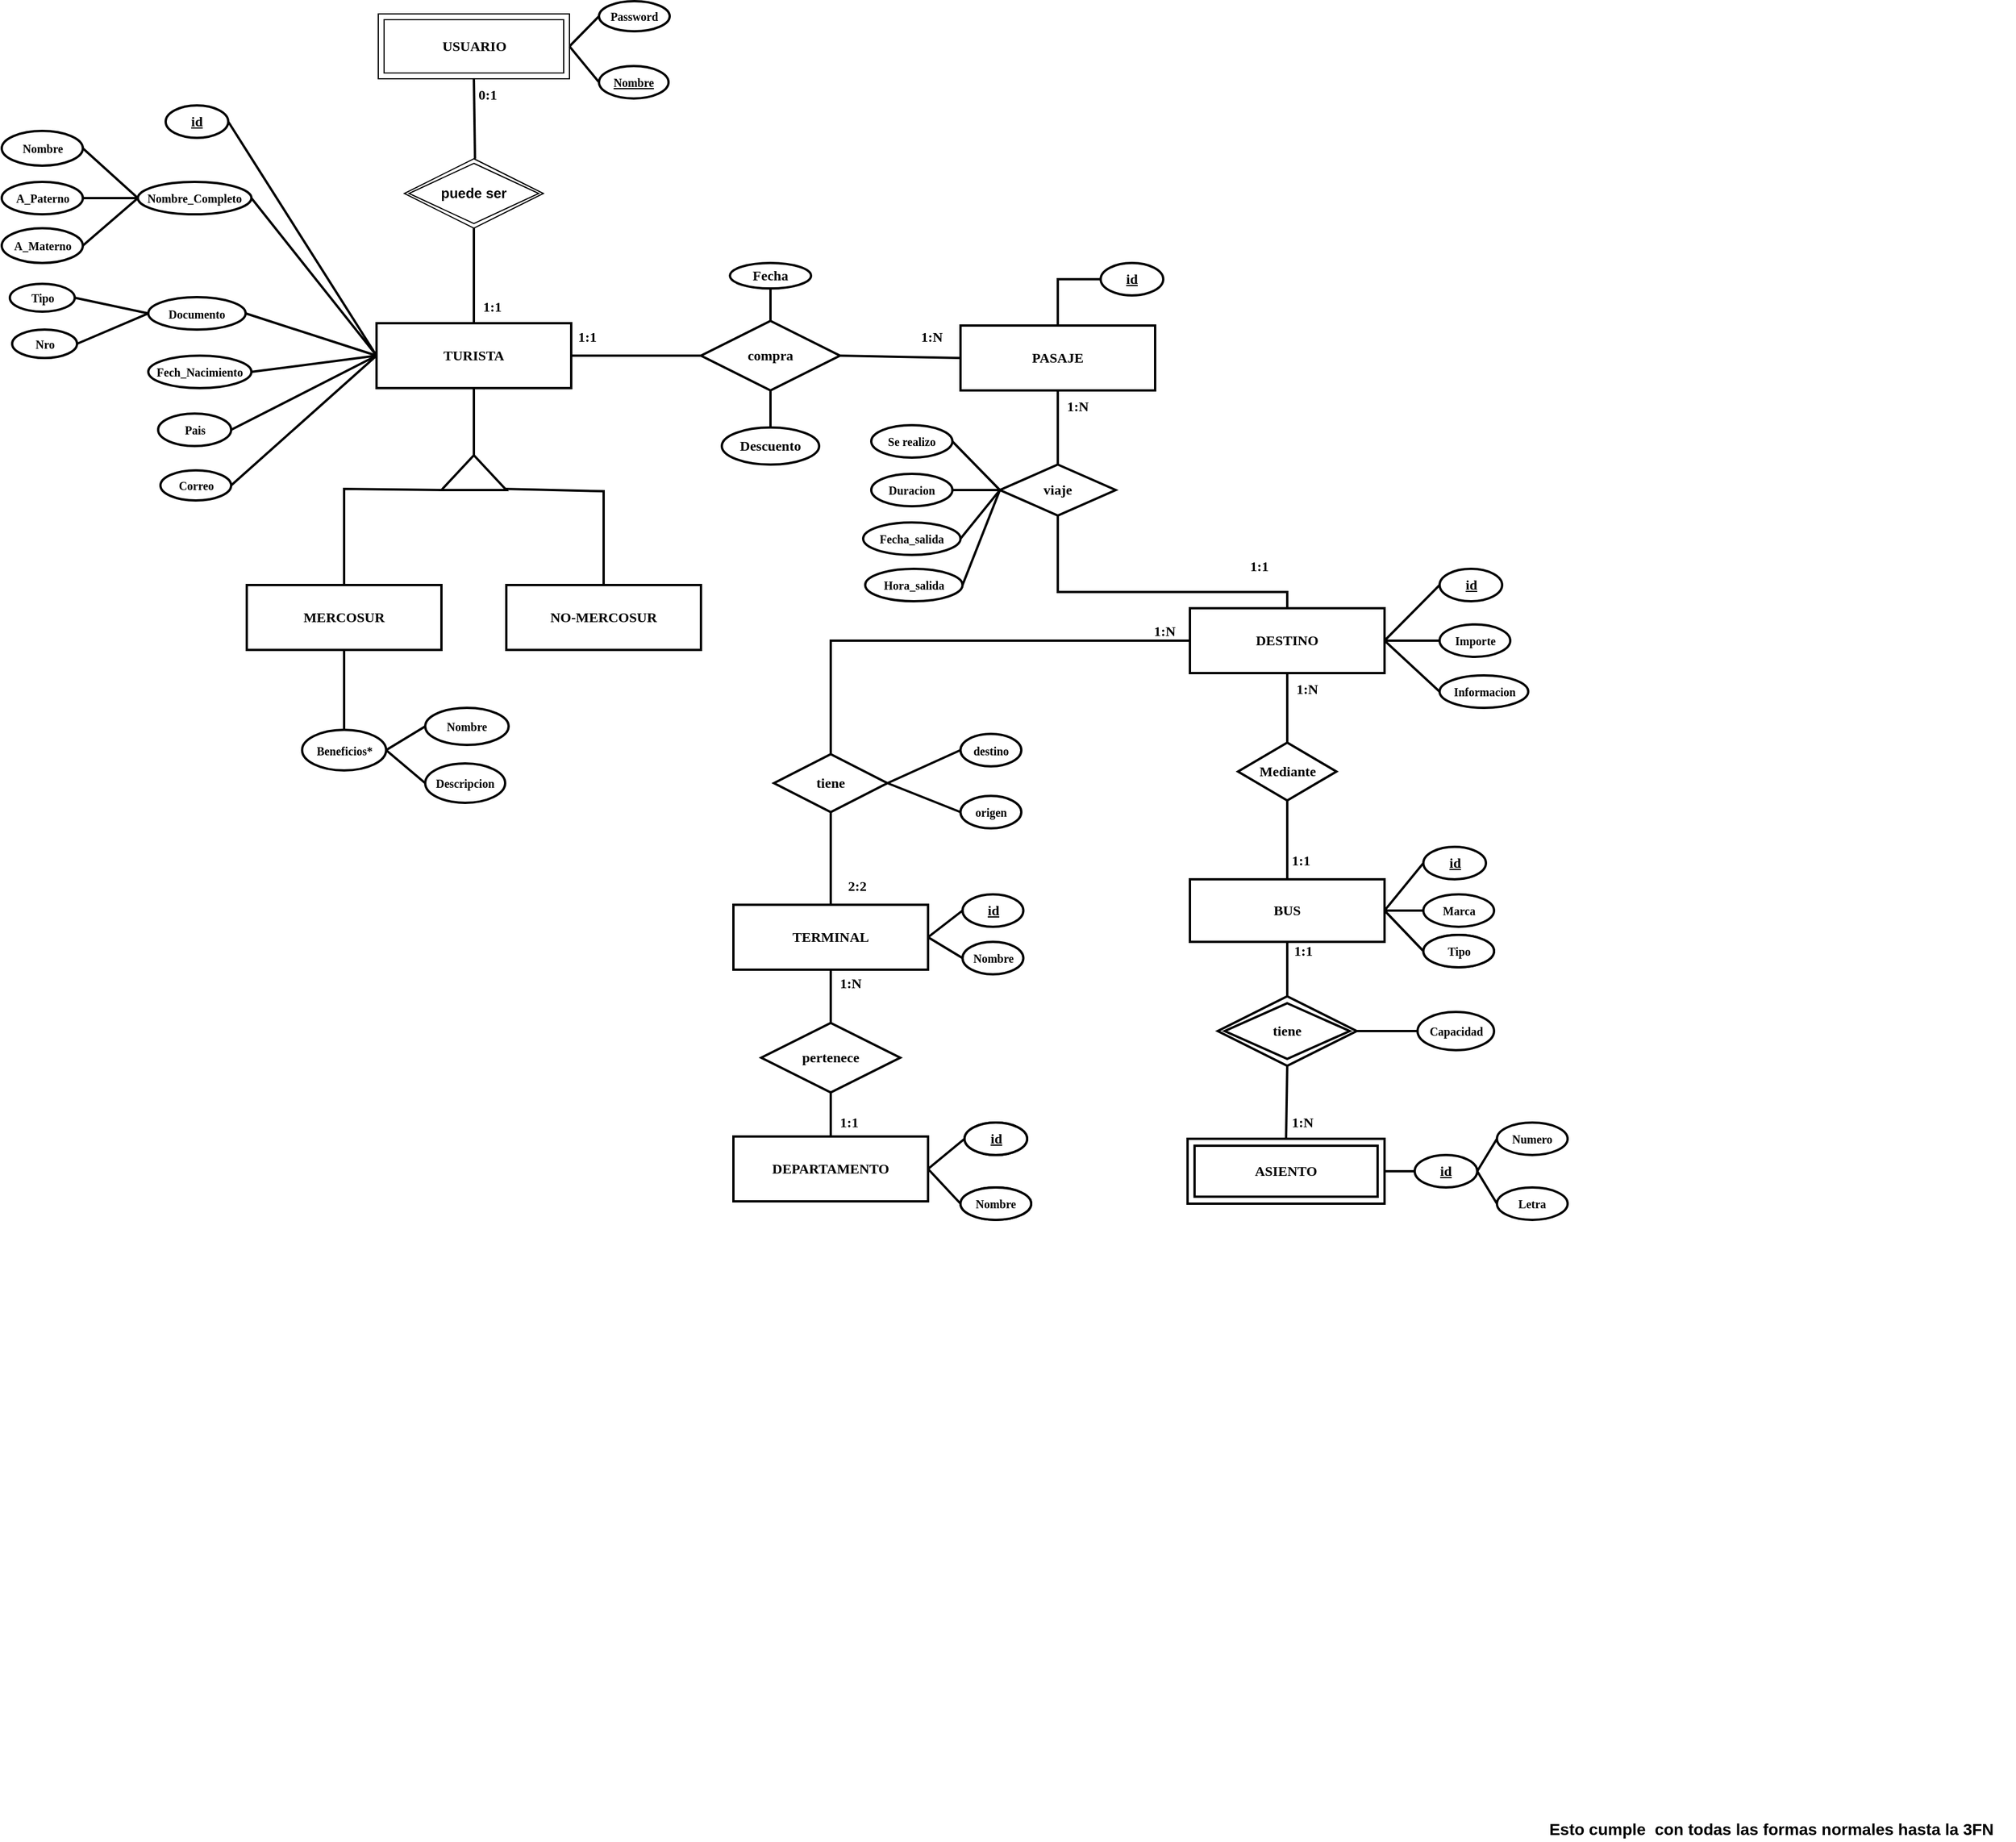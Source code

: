 <mxfile version="13.9.9" type="device" pages="2"><diagram id="Je9ksKm-a1mDRkfpXdRT" name="Página-1"><mxGraphModel dx="2078" dy="4328" grid="1" gridSize="14" guides="1" tooltips="1" connect="1" arrows="1" fold="1" page="1" pageScale="1" pageWidth="2339" pageHeight="3300" background="#FFFFFF" math="0" shadow="0"><root><mxCell id="0"/><mxCell id="1" parent="0"/><mxCell id="MPqXHEeXOvKspQ3Iy8d5-35" style="edgeStyle=orthogonalEdgeStyle;rounded=0;orthogonalLoop=1;jettySize=auto;html=1;exitX=0;exitY=0.5;exitDx=0;exitDy=0;fontFamily=Comic Sans MS;fontSize=12;labelBackgroundColor=#F1FAEE;fontStyle=1;fontColor=#FFFFFF;fillColor=#dae8fc;strokeWidth=2;" parent="1" edge="1"><mxGeometry relative="1" as="geometry"><mxPoint x="420" y="422" as="sourcePoint"/><mxPoint x="420" y="422" as="targetPoint"/></mxGeometry></mxCell><mxCell id="MPqXHEeXOvKspQ3Iy8d5-57" value="Tipo" style="ellipse;whiteSpace=wrap;html=1;align=center;fontSize=10;fontFamily=Comic Sans MS;fillColor=#dae8fc;fontStyle=1;strokeWidth=2;" parent="1" vertex="1"><mxGeometry x="1239.5" y="806" width="61" height="28" as="geometry"/></mxCell><mxCell id="MPqXHEeXOvKspQ3Iy8d5-107" value="" style="endArrow=none;html=1;rounded=0;fontFamily=Comic Sans MS;fontSize=12;exitX=0.5;exitY=1;exitDx=0;exitDy=0;entryX=0.5;entryY=0;entryDx=0;entryDy=0;labelBackgroundColor=#F1FAEE;fontStyle=1;fontColor=#FFFFFF;fillColor=#dae8fc;strokeWidth=2;" parent="1" source="tgCcQG787865OzX3lnNI-62" target="tgCcQG787865OzX3lnNI-34" edge="1"><mxGeometry relative="1" as="geometry"><mxPoint x="924" y="462" as="sourcePoint"/><mxPoint x="991.06" y="510.51" as="targetPoint"/><Array as="points"><mxPoint x="924" y="510"/><mxPoint x="1122" y="510"/></Array></mxGeometry></mxCell><mxCell id="MPqXHEeXOvKspQ3Iy8d5-122" value="" style="endArrow=none;html=1;rounded=0;fontFamily=Comic Sans MS;fontSize=12;exitX=0.5;exitY=0;exitDx=0;exitDy=0;entryX=0.5;entryY=1;entryDx=0;entryDy=0;labelBackgroundColor=#F1FAEE;fontStyle=1;fontColor=#FFFFFF;fillColor=#dae8fc;strokeWidth=2;" parent="1" source="tgCcQG787865OzX3lnNI-138" target="tgCcQG787865OzX3lnNI-135" edge="1"><mxGeometry relative="1" as="geometry"><mxPoint x="882" y="924" as="sourcePoint"/><mxPoint x="1042" y="924" as="targetPoint"/></mxGeometry></mxCell><mxCell id="MPqXHEeXOvKspQ3Iy8d5-128" value="id" style="ellipse;whiteSpace=wrap;html=1;align=center;fontStyle=5;fontFamily=Comic Sans MS;fillColor=#dae8fc;strokeWidth=2;" parent="1" vertex="1"><mxGeometry x="843.5" y="968" width="54" height="28" as="geometry"/></mxCell><mxCell id="MPqXHEeXOvKspQ3Iy8d5-129" value="Nombre" style="ellipse;whiteSpace=wrap;html=1;align=center;fontSize=10;fontFamily=Comic Sans MS;fillColor=#dae8fc;fontStyle=1;strokeWidth=2;" parent="1" vertex="1"><mxGeometry x="840" y="1024" width="61" height="28" as="geometry"/></mxCell><mxCell id="MPqXHEeXOvKspQ3Iy8d5-130" value="" style="endArrow=none;html=1;rounded=0;fontFamily=Comic Sans MS;fontSize=12;exitX=1;exitY=0.5;exitDx=0;exitDy=0;entryX=0;entryY=0.5;entryDx=0;entryDy=0;labelBackgroundColor=#F1FAEE;fontStyle=1;fontColor=#FFFFFF;fillColor=#dae8fc;strokeWidth=2;" parent="1" source="tgCcQG787865OzX3lnNI-138" target="MPqXHEeXOvKspQ3Iy8d5-128" edge="1"><mxGeometry relative="1" as="geometry"><mxPoint x="742" y="1066" as="sourcePoint"/><mxPoint x="902" y="1066" as="targetPoint"/></mxGeometry></mxCell><mxCell id="MPqXHEeXOvKspQ3Iy8d5-131" value="" style="endArrow=none;html=1;rounded=0;fontFamily=Comic Sans MS;fontSize=12;exitX=1;exitY=0.5;exitDx=0;exitDy=0;entryX=0;entryY=0.5;entryDx=0;entryDy=0;labelBackgroundColor=#F1FAEE;fontStyle=1;fontColor=#FFFFFF;fillColor=#dae8fc;strokeWidth=2;" parent="1" source="tgCcQG787865OzX3lnNI-138" target="MPqXHEeXOvKspQ3Iy8d5-129" edge="1"><mxGeometry relative="1" as="geometry"><mxPoint x="840" y="1066" as="sourcePoint"/><mxPoint x="1000" y="1066" as="targetPoint"/></mxGeometry></mxCell><mxCell id="MPqXHEeXOvKspQ3Iy8d5-149" value="1:1" style="text;spacingLeft=4;spacingRight=4;overflow=hidden;rotatable=0;points=[[0,0.5],[1,0.5]];portConstraint=eastwest;fontSize=12;fontFamily=Comic Sans MS;fontStyle=1;strokeWidth=1;" parent="1" vertex="1"><mxGeometry x="1120" y="728" width="40" height="30" as="geometry"/></mxCell><mxCell id="MPqXHEeXOvKspQ3Iy8d5-150" value="1:N" style="text;spacingLeft=4;spacingRight=4;overflow=hidden;rotatable=0;points=[[0,0.5],[1,0.5]];portConstraint=eastwest;fontSize=12;fontFamily=Comic Sans MS;fontStyle=1;strokeWidth=1;" parent="1" vertex="1"><mxGeometry x="1124" y="580" width="40" height="30" as="geometry"/></mxCell><mxCell id="MPqXHEeXOvKspQ3Iy8d5-155" value="1:N" style="text;spacingLeft=4;spacingRight=4;overflow=hidden;rotatable=0;points=[[0,0.5],[1,0.5]];portConstraint=eastwest;fontSize=12;fontFamily=Comic Sans MS;fontStyle=1;strokeWidth=1;" parent="1" vertex="1"><mxGeometry x="1120" y="954" width="40" height="30" as="geometry"/></mxCell><mxCell id="MPqXHEeXOvKspQ3Iy8d5-156" value="1:1" style="text;spacingLeft=4;spacingRight=4;overflow=hidden;rotatable=0;points=[[0,0.5],[1,0.5]];portConstraint=eastwest;fontSize=12;fontFamily=Comic Sans MS;fontStyle=1;strokeWidth=1;" parent="1" vertex="1"><mxGeometry x="1122" y="806" width="40" height="30" as="geometry"/></mxCell><mxCell id="MPqXHEeXOvKspQ3Iy8d5-159" value="1:N" style="text;spacingLeft=4;spacingRight=4;overflow=hidden;rotatable=0;points=[[0,0.5],[1,0.5]];portConstraint=eastwest;fontSize=12;fontFamily=Comic Sans MS;fontStyle=1;strokeWidth=1;" parent="1" vertex="1"><mxGeometry x="730" y="834" width="40" height="24" as="geometry"/></mxCell><mxCell id="MPqXHEeXOvKspQ3Iy8d5-160" value="1:1" style="text;spacingLeft=4;spacingRight=4;overflow=hidden;rotatable=0;points=[[0,0.5],[1,0.5]];portConstraint=eastwest;fontSize=12;fontFamily=Comic Sans MS;fontStyle=1;strokeWidth=1;" parent="1" vertex="1"><mxGeometry x="730" y="954" width="40" height="28" as="geometry"/></mxCell><mxCell id="tgCcQG787865OzX3lnNI-4" style="edgeStyle=orthogonalEdgeStyle;rounded=0;orthogonalLoop=1;jettySize=auto;html=1;exitX=0.5;exitY=1;exitDx=0;exitDy=0;" parent="1" edge="1"><mxGeometry relative="1" as="geometry"><mxPoint x="1352.75" y="996" as="sourcePoint"/><mxPoint x="1352.75" y="996" as="targetPoint"/></mxGeometry></mxCell><mxCell id="tgCcQG787865OzX3lnNI-9" value="TURISTA" style="whiteSpace=wrap;html=1;align=center;fontFamily=Comic Sans MS;fontStyle=1;strokeWidth=2;gradientDirection=radial;fillColor=#FFFFFF;gradientColor=#FFFFFF;" parent="1" vertex="1"><mxGeometry x="336" y="278" width="168" height="56" as="geometry"/></mxCell><mxCell id="tgCcQG787865OzX3lnNI-10" value="id" style="ellipse;whiteSpace=wrap;html=1;align=center;fontStyle=5;fontFamily=Comic Sans MS;strokeWidth=2;gradientDirection=radial;fillColor=#FFFFFF;gradientColor=#FFFFFF;" parent="1" vertex="1"><mxGeometry x="154" y="90" width="54" height="28" as="geometry"/></mxCell><mxCell id="tgCcQG787865OzX3lnNI-11" value="Nombre_Completo" style="ellipse;whiteSpace=wrap;html=1;align=center;fontSize=10;fontFamily=Comic Sans MS;fontStyle=1;strokeWidth=2;gradientDirection=radial;fillColor=#FFFFFF;gradientColor=#FFFFFF;" parent="1" vertex="1"><mxGeometry x="130" y="156" width="98" height="28" as="geometry"/></mxCell><mxCell id="tgCcQG787865OzX3lnNI-12" value="A_Materno" style="ellipse;whiteSpace=wrap;html=1;align=center;fontSize=10;fontFamily=Comic Sans MS;fontStyle=1;strokeWidth=2;gradientDirection=radial;fillColor=#FFFFFF;gradientColor=#FFFFFF;" parent="1" vertex="1"><mxGeometry x="12.5" y="196" width="70" height="30" as="geometry"/></mxCell><mxCell id="tgCcQG787865OzX3lnNI-13" value="A_Paterno" style="ellipse;whiteSpace=wrap;html=1;align=center;fontSize=10;fontFamily=Comic Sans MS;fontStyle=1;strokeWidth=2;gradientDirection=radial;fillColor=#FFFFFF;gradientColor=#FFFFFF;" parent="1" vertex="1"><mxGeometry x="12.5" y="156" width="70" height="28" as="geometry"/></mxCell><mxCell id="tgCcQG787865OzX3lnNI-14" value="Documento" style="ellipse;whiteSpace=wrap;html=1;align=center;fontSize=10;fontFamily=Comic Sans MS;fontStyle=1;strokeWidth=2;gradientDirection=radial;fillColor=#FFFFFF;gradientColor=#FFFFFF;" parent="1" vertex="1"><mxGeometry x="139" y="255.5" width="84" height="28" as="geometry"/></mxCell><mxCell id="tgCcQG787865OzX3lnNI-15" value="Nro" style="ellipse;whiteSpace=wrap;html=1;align=center;fontFamily=Comic Sans MS;fontSize=10;fontStyle=1;strokeWidth=2;gradientDirection=radial;fillColor=#FFFFFF;gradientColor=#FFFFFF;" parent="1" vertex="1"><mxGeometry x="21.5" y="283.5" width="56" height="24.5" as="geometry"/></mxCell><mxCell id="tgCcQG787865OzX3lnNI-16" value="Pais" style="ellipse;whiteSpace=wrap;html=1;align=center;fontSize=10;fontFamily=Comic Sans MS;fontStyle=1;strokeWidth=2;gradientDirection=radial;fillColor=#FFFFFF;gradientColor=#FFFFFF;" parent="1" vertex="1"><mxGeometry x="147.5" y="356" width="63" height="28" as="geometry"/></mxCell><mxCell id="tgCcQG787865OzX3lnNI-17" value="Correo" style="ellipse;whiteSpace=wrap;html=1;align=center;fontFamily=Comic Sans MS;fontSize=10;fontStyle=1;strokeWidth=2;gradientDirection=radial;fillColor=#FFFFFF;gradientColor=#FFFFFF;" parent="1" vertex="1"><mxGeometry x="149.5" y="405" width="61" height="26" as="geometry"/></mxCell><mxCell id="tgCcQG787865OzX3lnNI-19" value="" style="endArrow=none;html=1;rounded=0;fontFamily=Comic Sans MS;fontSize=10;exitX=1;exitY=0.5;exitDx=0;exitDy=0;entryX=0;entryY=0.5;entryDx=0;entryDy=0;labelBackgroundColor=#F1FAEE;fontStyle=1;fontColor=#FFFFFF;fillColor=#dae8fc;strokeWidth=2;" parent="1" source="tgCcQG787865OzX3lnNI-10" target="tgCcQG787865OzX3lnNI-9" edge="1"><mxGeometry relative="1" as="geometry"><mxPoint x="224" y="182" as="sourcePoint"/><mxPoint x="356" y="154" as="targetPoint"/></mxGeometry></mxCell><mxCell id="tgCcQG787865OzX3lnNI-20" value="" style="endArrow=none;html=1;rounded=0;fontFamily=Comic Sans MS;fontSize=10;exitX=1;exitY=0.5;exitDx=0;exitDy=0;entryX=0;entryY=0.5;entryDx=0;entryDy=0;labelBackgroundColor=#F1FAEE;fontStyle=1;fontColor=#FFFFFF;fillColor=#dae8fc;strokeWidth=2;" parent="1" source="tgCcQG787865OzX3lnNI-11" target="tgCcQG787865OzX3lnNI-9" edge="1"><mxGeometry relative="1" as="geometry"><mxPoint x="238" y="252" as="sourcePoint"/><mxPoint x="398" y="252" as="targetPoint"/></mxGeometry></mxCell><mxCell id="tgCcQG787865OzX3lnNI-21" value="" style="endArrow=none;html=1;rounded=0;fontFamily=Comic Sans MS;fontSize=10;exitX=1;exitY=0.5;exitDx=0;exitDy=0;entryX=0;entryY=0.5;entryDx=0;entryDy=0;labelBackgroundColor=#F1FAEE;fontStyle=1;fontColor=#FFFFFF;fillColor=#dae8fc;strokeWidth=2;" parent="1" source="tgCcQG787865OzX3lnNI-14" target="tgCcQG787865OzX3lnNI-9" edge="1"><mxGeometry relative="1" as="geometry"><mxPoint x="266" y="322" as="sourcePoint"/><mxPoint x="426" y="322" as="targetPoint"/></mxGeometry></mxCell><mxCell id="tgCcQG787865OzX3lnNI-22" value="" style="endArrow=none;html=1;rounded=0;fontFamily=Comic Sans MS;fontSize=10;entryX=0;entryY=0.5;entryDx=0;entryDy=0;labelBackgroundColor=#F1FAEE;fontStyle=1;fontColor=#FFFFFF;fillColor=#dae8fc;strokeWidth=2;exitX=1;exitY=0.5;exitDx=0;exitDy=0;" parent="1" source="tgCcQG787865OzX3lnNI-16" target="tgCcQG787865OzX3lnNI-9" edge="1"><mxGeometry relative="1" as="geometry"><mxPoint x="84" y="378" as="sourcePoint"/><mxPoint x="440" y="364" as="targetPoint"/></mxGeometry></mxCell><mxCell id="tgCcQG787865OzX3lnNI-23" value="" style="endArrow=none;html=1;rounded=0;fontFamily=Comic Sans MS;fontSize=10;exitX=1;exitY=0.5;exitDx=0;exitDy=0;entryX=0;entryY=0.5;entryDx=0;entryDy=0;labelBackgroundColor=#F1FAEE;fontStyle=1;fontColor=#FFFFFF;fillColor=#dae8fc;strokeWidth=2;" parent="1" source="tgCcQG787865OzX3lnNI-17" target="tgCcQG787865OzX3lnNI-9" edge="1"><mxGeometry relative="1" as="geometry"><mxPoint x="224" y="322" as="sourcePoint"/><mxPoint x="384" y="322" as="targetPoint"/></mxGeometry></mxCell><mxCell id="tgCcQG787865OzX3lnNI-25" value="Fech_Nacimiento" style="ellipse;whiteSpace=wrap;html=1;align=center;fontFamily=Comic Sans MS;fontSize=10;fontStyle=1;strokeWidth=2;gradientDirection=radial;fillColor=#FFFFFF;gradientColor=#FFFFFF;" parent="1" vertex="1"><mxGeometry x="139" y="306" width="89" height="28" as="geometry"/></mxCell><mxCell id="tgCcQG787865OzX3lnNI-26" value="" style="endArrow=none;html=1;rounded=0;fontFamily=Comic Sans MS;fontSize=10;exitX=1;exitY=0.5;exitDx=0;exitDy=0;entryX=0;entryY=0.5;entryDx=0;entryDy=0;labelBackgroundColor=#F1FAEE;fontStyle=1;fontColor=#FFFFFF;fillColor=#dae8fc;strokeWidth=2;" parent="1" source="tgCcQG787865OzX3lnNI-25" target="tgCcQG787865OzX3lnNI-9" edge="1"><mxGeometry relative="1" as="geometry"><mxPoint x="70" y="322" as="sourcePoint"/><mxPoint x="230" y="322" as="targetPoint"/></mxGeometry></mxCell><mxCell id="tgCcQG787865OzX3lnNI-29" value="" style="endArrow=none;html=1;rounded=0;fontFamily=Comic Sans MS;fontSize=12;exitX=0.5;exitY=1;exitDx=0;exitDy=0;entryX=1;entryY=0.5;entryDx=0;entryDy=0;labelBackgroundColor=#F1FAEE;fontStyle=1;fontColor=#FFFFFF;fillColor=#dae8fc;strokeWidth=2;" parent="1" source="tgCcQG787865OzX3lnNI-9" target="tgCcQG787865OzX3lnNI-127" edge="1"><mxGeometry relative="1" as="geometry"><mxPoint x="420" y="350" as="sourcePoint"/><mxPoint x="420" y="392" as="targetPoint"/></mxGeometry></mxCell><mxCell id="tgCcQG787865OzX3lnNI-31" style="edgeStyle=orthogonalEdgeStyle;rounded=0;orthogonalLoop=1;jettySize=auto;html=1;exitX=0;exitY=0.5;exitDx=0;exitDy=0;fontFamily=Comic Sans MS;fontSize=12;labelBackgroundColor=#F1FAEE;fontStyle=1;fontColor=#FFFFFF;fillColor=#dae8fc;strokeWidth=2;" parent="1" edge="1"><mxGeometry relative="1" as="geometry"><mxPoint x="420" y="422" as="sourcePoint"/><mxPoint x="420" y="422" as="targetPoint"/></mxGeometry></mxCell><mxCell id="tgCcQG787865OzX3lnNI-32" value="" style="endArrow=none;html=1;rounded=0;fontFamily=Comic Sans MS;fontSize=12;labelBackgroundColor=#F1FAEE;fontStyle=1;fontColor=#FFFFFF;fillColor=#dae8fc;strokeWidth=2;entryX=0.5;entryY=0;entryDx=0;entryDy=0;exitX=0.033;exitY=0.964;exitDx=0;exitDy=0;exitPerimeter=0;" parent="1" source="tgCcQG787865OzX3lnNI-127" target="tgCcQG787865OzX3lnNI-126" edge="1"><mxGeometry relative="1" as="geometry"><mxPoint x="574" y="392" as="sourcePoint"/><mxPoint x="574" y="476" as="targetPoint"/><Array as="points"><mxPoint x="532" y="423"/></Array></mxGeometry></mxCell><mxCell id="tgCcQG787865OzX3lnNI-33" value="" style="endArrow=none;html=1;rounded=0;fontFamily=Comic Sans MS;fontSize=12;entryX=0;entryY=0.018;entryDx=0;entryDy=0;entryPerimeter=0;exitX=0.5;exitY=0;exitDx=0;exitDy=0;labelBackgroundColor=#F1FAEE;fontStyle=1;fontColor=#FFFFFF;fillColor=#dae8fc;strokeWidth=2;" parent="1" source="tgCcQG787865OzX3lnNI-125" target="tgCcQG787865OzX3lnNI-127" edge="1"><mxGeometry relative="1" as="geometry"><mxPoint x="308" y="462" as="sourcePoint"/><mxPoint x="468" y="462" as="targetPoint"/><Array as="points"><mxPoint x="308" y="421"/></Array></mxGeometry></mxCell><mxCell id="tgCcQG787865OzX3lnNI-34" value="DESTINO" style="whiteSpace=wrap;html=1;align=center;fontFamily=Comic Sans MS;fontSize=12;fontStyle=1;strokeWidth=2;gradientDirection=radial;fillColor=#FFFFFF;gradientColor=#FFFFFF;" parent="1" vertex="1"><mxGeometry x="1038" y="524" width="168" height="56" as="geometry"/></mxCell><mxCell id="tgCcQG787865OzX3lnNI-35" value="id" style="ellipse;whiteSpace=wrap;html=1;align=center;fontStyle=5;fontFamily=Comic Sans MS;strokeWidth=2;gradientDirection=radial;fillColor=#FFFFFF;gradientColor=#FFFFFF;" parent="1" vertex="1"><mxGeometry x="1253.5" y="490" width="54" height="28" as="geometry"/></mxCell><mxCell id="tgCcQG787865OzX3lnNI-36" value="" style="endArrow=none;html=1;rounded=0;fontFamily=Comic Sans MS;fontSize=12;entryX=1;entryY=0.5;entryDx=0;entryDy=0;exitX=0;exitY=0.5;exitDx=0;exitDy=0;labelBackgroundColor=#F1FAEE;fontStyle=1;fontColor=#FFFFFF;fillColor=#dae8fc;strokeWidth=2;" parent="1" source="tgCcQG787865OzX3lnNI-35" target="tgCcQG787865OzX3lnNI-34" edge="1"><mxGeometry relative="1" as="geometry"><mxPoint x="1233" y="462" as="sourcePoint"/><mxPoint x="1388.5" y="396" as="targetPoint"/></mxGeometry></mxCell><mxCell id="tgCcQG787865OzX3lnNI-37" value="Importe" style="ellipse;whiteSpace=wrap;html=1;align=center;fontSize=10;fontFamily=Comic Sans MS;fontStyle=1;strokeWidth=2;gradientDirection=radial;fillColor=#FFFFFF;gradientColor=#FFFFFF;" parent="1" vertex="1"><mxGeometry x="1253.5" y="538" width="61" height="28" as="geometry"/></mxCell><mxCell id="tgCcQG787865OzX3lnNI-38" value="" style="endArrow=none;html=1;rounded=0;fontFamily=Comic Sans MS;fontSize=12;exitX=1;exitY=0.5;exitDx=0;exitDy=0;entryX=0;entryY=0.5;entryDx=0;entryDy=0;labelBackgroundColor=#F1FAEE;fontStyle=1;fontColor=#FFFFFF;fillColor=#dae8fc;strokeWidth=2;" parent="1" source="tgCcQG787865OzX3lnNI-34" target="tgCcQG787865OzX3lnNI-37" edge="1"><mxGeometry relative="1" as="geometry"><mxPoint x="1214.5" y="550" as="sourcePoint"/><mxPoint x="1374.5" y="550" as="targetPoint"/></mxGeometry></mxCell><mxCell id="tgCcQG787865OzX3lnNI-39" value="Informacion" style="ellipse;whiteSpace=wrap;html=1;align=center;fontSize=10;fontFamily=Comic Sans MS;fontStyle=1;strokeWidth=2;gradientDirection=radial;fillColor=#FFFFFF;gradientColor=#FFFFFF;" parent="1" vertex="1"><mxGeometry x="1253.5" y="582" width="76.5" height="28" as="geometry"/></mxCell><mxCell id="tgCcQG787865OzX3lnNI-40" value="" style="endArrow=none;html=1;rounded=0;fontFamily=Comic Sans MS;fontSize=12;exitX=1;exitY=0.5;exitDx=0;exitDy=0;entryX=0;entryY=0.5;entryDx=0;entryDy=0;labelBackgroundColor=#F1FAEE;fontStyle=1;fontColor=#FFFFFF;fillColor=#dae8fc;strokeWidth=2;" parent="1" source="tgCcQG787865OzX3lnNI-34" target="tgCcQG787865OzX3lnNI-39" edge="1"><mxGeometry relative="1" as="geometry"><mxPoint x="1368.5" y="648" as="sourcePoint"/><mxPoint x="1528.5" y="648" as="targetPoint"/></mxGeometry></mxCell><mxCell id="tgCcQG787865OzX3lnNI-41" value="BUS" style="whiteSpace=wrap;html=1;align=center;fontFamily=Comic Sans MS;fontSize=12;fontStyle=1;strokeWidth=2;gradientDirection=radial;fillColor=#FFFFFF;gradientColor=#FFFFFF;" parent="1" vertex="1"><mxGeometry x="1038" y="758" width="168" height="54" as="geometry"/></mxCell><mxCell id="tgCcQG787865OzX3lnNI-42" value="" style="endArrow=none;html=1;rounded=0;fontFamily=Comic Sans MS;fontSize=12;exitX=1;exitY=0.5;exitDx=0;exitDy=0;entryX=0;entryY=0.5;entryDx=0;entryDy=0;labelBackgroundColor=#F1FAEE;fontStyle=1;fontColor=#FFFFFF;fillColor=#dae8fc;strokeWidth=2;" parent="1" source="tgCcQG787865OzX3lnNI-41" target="tgCcQG787865OzX3lnNI-43" edge="1"><mxGeometry relative="1" as="geometry"><mxPoint x="1306" y="894" as="sourcePoint"/><mxPoint x="1306" y="740" as="targetPoint"/></mxGeometry></mxCell><mxCell id="tgCcQG787865OzX3lnNI-43" value="id" style="ellipse;whiteSpace=wrap;html=1;align=center;fontStyle=5;fontFamily=Comic Sans MS;strokeWidth=2;gradientDirection=radial;fillColor=#FFFFFF;gradientColor=#FFFFFF;" parent="1" vertex="1"><mxGeometry x="1239.5" y="730" width="54" height="28" as="geometry"/></mxCell><mxCell id="tgCcQG787865OzX3lnNI-44" value="" style="endArrow=none;html=1;rounded=0;fontFamily=Comic Sans MS;fontSize=12;exitX=1;exitY=0.5;exitDx=0;exitDy=0;labelBackgroundColor=#F1FAEE;fontStyle=1;fontColor=#FFFFFF;fillColor=#dae8fc;strokeWidth=2;entryX=0;entryY=0.5;entryDx=0;entryDy=0;" parent="1" source="tgCcQG787865OzX3lnNI-41" target="tgCcQG787865OzX3lnNI-45" edge="1"><mxGeometry relative="1" as="geometry"><mxPoint x="1236" y="782" as="sourcePoint"/><mxPoint x="1348" y="740" as="targetPoint"/></mxGeometry></mxCell><mxCell id="tgCcQG787865OzX3lnNI-45" value="Marca" style="ellipse;whiteSpace=wrap;html=1;align=center;fontSize=10;fontFamily=Comic Sans MS;fontStyle=1;strokeWidth=2;gradientDirection=radial;fillColor=#FFFFFF;gradientColor=#FFFFFF;" parent="1" vertex="1"><mxGeometry x="1239.5" y="771" width="61" height="28" as="geometry"/></mxCell><mxCell id="tgCcQG787865OzX3lnNI-46" value="Tipo" style="ellipse;whiteSpace=wrap;html=1;align=center;fontSize=10;fontFamily=Comic Sans MS;fontStyle=1;strokeWidth=2;gradientDirection=radial;fillColor=#FFFFFF;gradientColor=#FFFFFF;" parent="1" vertex="1"><mxGeometry x="1239.5" y="806" width="61" height="28" as="geometry"/></mxCell><mxCell id="tgCcQG787865OzX3lnNI-47" value="" style="endArrow=none;html=1;rounded=0;fontFamily=Comic Sans MS;fontSize=12;entryX=0;entryY=0.5;entryDx=0;entryDy=0;exitX=1;exitY=0.5;exitDx=0;exitDy=0;labelBackgroundColor=#F1FAEE;fontStyle=1;fontColor=#FFFFFF;fillColor=#dae8fc;strokeWidth=2;" parent="1" source="tgCcQG787865OzX3lnNI-41" target="tgCcQG787865OzX3lnNI-46" edge="1"><mxGeometry relative="1" as="geometry"><mxPoint x="1250" y="880" as="sourcePoint"/><mxPoint x="1410" y="880" as="targetPoint"/></mxGeometry></mxCell><mxCell id="tgCcQG787865OzX3lnNI-48" value="" style="endArrow=none;html=1;rounded=0;fontFamily=Comic Sans MS;fontSize=12;entryX=0;entryY=0.5;entryDx=0;entryDy=0;exitX=1;exitY=0.5;exitDx=0;exitDy=0;labelBackgroundColor=#F1FAEE;fontStyle=1;fontColor=#FFFFFF;fillColor=#dae8fc;strokeWidth=2;" parent="1" source="tgCcQG787865OzX3lnNI-98" target="tgCcQG787865OzX3lnNI-49" edge="1"><mxGeometry relative="1" as="geometry"><mxPoint x="1348" y="852" as="sourcePoint"/><mxPoint x="1390" y="782" as="targetPoint"/></mxGeometry></mxCell><mxCell id="tgCcQG787865OzX3lnNI-49" value="Capacidad" style="ellipse;whiteSpace=wrap;html=1;align=center;fontSize=10;fontFamily=Comic Sans MS;fontStyle=1;strokeWidth=2;gradientDirection=radial;fillColor=#FFFFFF;gradientColor=#FFFFFF;" parent="1" vertex="1"><mxGeometry x="1234.5" y="872.5" width="66" height="33" as="geometry"/></mxCell><mxCell id="tgCcQG787865OzX3lnNI-50" value="id" style="ellipse;whiteSpace=wrap;html=1;align=center;fontStyle=5;fontFamily=Comic Sans MS;strokeWidth=2;gradientDirection=radial;fillColor=#FFFFFF;gradientColor=#FFFFFF;" parent="1" vertex="1"><mxGeometry x="1232" y="996" width="54" height="28" as="geometry"/></mxCell><mxCell id="tgCcQG787865OzX3lnNI-51" value="" style="endArrow=none;html=1;rounded=0;fontFamily=Comic Sans MS;fontSize=12;exitX=1;exitY=0.5;exitDx=0;exitDy=0;entryX=0;entryY=0.5;entryDx=0;entryDy=0;labelBackgroundColor=#F1FAEE;fontStyle=1;fontColor=#FFFFFF;fillColor=#dae8fc;strokeWidth=2;" parent="1" source="tgCcQG787865OzX3lnNI-65" target="tgCcQG787865OzX3lnNI-50" edge="1"><mxGeometry relative="1" as="geometry"><mxPoint x="1206" y="912" as="sourcePoint"/><mxPoint x="1366" y="982" as="targetPoint"/></mxGeometry></mxCell><mxCell id="tgCcQG787865OzX3lnNI-52" value="" style="endArrow=none;html=1;rounded=0;fontFamily=Comic Sans MS;fontSize=12;exitX=1;exitY=0.5;exitDx=0;exitDy=0;labelBackgroundColor=#F1FAEE;fontStyle=1;fontColor=#FFFFFF;fillColor=#dae8fc;strokeWidth=2;entryX=0;entryY=0.5;entryDx=0;entryDy=0;" parent="1" source="tgCcQG787865OzX3lnNI-50" target="tgCcQG787865OzX3lnNI-54" edge="1"><mxGeometry relative="1" as="geometry"><mxPoint x="1356.5" y="1024" as="sourcePoint"/><mxPoint x="1287.5" y="1010" as="targetPoint"/></mxGeometry></mxCell><mxCell id="tgCcQG787865OzX3lnNI-53" value="" style="endArrow=none;html=1;rounded=0;fontFamily=Comic Sans MS;fontSize=12;exitX=1;exitY=0.5;exitDx=0;exitDy=0;entryX=0;entryY=0.5;entryDx=0;entryDy=0;labelBackgroundColor=#F1FAEE;fontStyle=1;fontColor=#FFFFFF;fillColor=#dae8fc;strokeWidth=2;" parent="1" source="tgCcQG787865OzX3lnNI-50" target="tgCcQG787865OzX3lnNI-55" edge="1"><mxGeometry relative="1" as="geometry"><mxPoint x="1412.5" y="1066" as="sourcePoint"/><mxPoint x="1370.5" y="1024" as="targetPoint"/></mxGeometry></mxCell><mxCell id="tgCcQG787865OzX3lnNI-54" value="Numero" style="ellipse;whiteSpace=wrap;html=1;align=center;fontSize=10;fontFamily=Comic Sans MS;fontStyle=1;strokeWidth=2;gradientDirection=radial;fillColor=#FFFFFF;gradientColor=#FFFFFF;" parent="1" vertex="1"><mxGeometry x="1303" y="968" width="61" height="28" as="geometry"/></mxCell><mxCell id="tgCcQG787865OzX3lnNI-55" value="Letra" style="ellipse;whiteSpace=wrap;html=1;align=center;fontSize=10;fontFamily=Comic Sans MS;fontStyle=1;strokeWidth=2;gradientDirection=radial;fillColor=#FFFFFF;gradientColor=#FFFFFF;" parent="1" vertex="1"><mxGeometry x="1303" y="1024" width="61" height="28" as="geometry"/></mxCell><mxCell id="tgCcQG787865OzX3lnNI-57" value="id" style="ellipse;whiteSpace=wrap;html=1;align=center;fontStyle=5;fontFamily=Comic Sans MS;strokeWidth=2;gradientDirection=radial;fillColor=#FFFFFF;gradientColor=#FFFFFF;" parent="1" vertex="1"><mxGeometry x="961" y="226" width="54" height="28" as="geometry"/></mxCell><mxCell id="tgCcQG787865OzX3lnNI-58" value="" style="endArrow=none;html=1;rounded=0;fontFamily=Comic Sans MS;fontSize=12;labelBackgroundColor=#F1FAEE;fontStyle=1;fontColor=#FFFFFF;fillColor=#dae8fc;strokeWidth=2;exitX=0.5;exitY=0;exitDx=0;exitDy=0;entryX=0;entryY=0.5;entryDx=0;entryDy=0;" parent="1" source="tgCcQG787865OzX3lnNI-124" target="tgCcQG787865OzX3lnNI-57" edge="1"><mxGeometry relative="1" as="geometry"><mxPoint x="1086" y="336" as="sourcePoint"/><mxPoint x="1008" y="236" as="targetPoint"/><Array as="points"><mxPoint x="924" y="240"/></Array></mxGeometry></mxCell><mxCell id="tgCcQG787865OzX3lnNI-60" value="" style="endArrow=none;html=1;rounded=0;fontFamily=Comic Sans MS;fontSize=12;exitX=1;exitY=0.5;exitDx=0;exitDy=0;entryX=0;entryY=0.5;entryDx=0;entryDy=0;labelBackgroundColor=#F1FAEE;fontStyle=1;fontColor=#FFFFFF;fillColor=#dae8fc;strokeWidth=2;" parent="1" source="tgCcQG787865OzX3lnNI-9" target="tgCcQG787865OzX3lnNI-123" edge="1"><mxGeometry relative="1" as="geometry"><mxPoint x="616" y="434" as="sourcePoint"/><mxPoint x="776" y="434" as="targetPoint"/></mxGeometry></mxCell><mxCell id="tgCcQG787865OzX3lnNI-61" value="" style="endArrow=none;html=1;rounded=0;fontFamily=Comic Sans MS;fontSize=12;exitX=1;exitY=0.5;exitDx=0;exitDy=0;labelBackgroundColor=#F1FAEE;fontStyle=1;fontColor=#FFFFFF;fillColor=#dae8fc;strokeWidth=2;entryX=0;entryY=0.5;entryDx=0;entryDy=0;" parent="1" source="tgCcQG787865OzX3lnNI-123" target="tgCcQG787865OzX3lnNI-124" edge="1"><mxGeometry relative="1" as="geometry"><mxPoint x="742" y="406" as="sourcePoint"/><mxPoint x="902" y="406" as="targetPoint"/></mxGeometry></mxCell><mxCell id="tgCcQG787865OzX3lnNI-62" value="viaje" style="shape=rhombus;perimeter=rhombusPerimeter;whiteSpace=wrap;html=1;align=center;fontFamily=Comic Sans MS;fontSize=12;fontStyle=1;strokeWidth=2;gradientDirection=radial;fillColor=#FFFFFF;gradientColor=#FFFFFF;" parent="1" vertex="1"><mxGeometry x="874" y="400" width="100" height="44" as="geometry"/></mxCell><mxCell id="tgCcQG787865OzX3lnNI-63" value="Fecha" style="ellipse;whiteSpace=wrap;html=1;align=center;fontFamily=Comic Sans MS;fontSize=12;fontStyle=1;strokeWidth=2;gradientDirection=radial;fillColor=#FFFFFF;gradientColor=#FFFFFF;" parent="1" vertex="1"><mxGeometry x="641" y="226" width="70" height="22" as="geometry"/></mxCell><mxCell id="tgCcQG787865OzX3lnNI-64" value="" style="endArrow=none;html=1;rounded=0;fontFamily=Comic Sans MS;fontSize=12;exitX=0.5;exitY=0;exitDx=0;exitDy=0;entryX=0.5;entryY=1;entryDx=0;entryDy=0;labelBackgroundColor=#F1FAEE;fontStyle=1;fontColor=#FFFFFF;fillColor=#dae8fc;strokeWidth=2;" parent="1" source="tgCcQG787865OzX3lnNI-123" target="tgCcQG787865OzX3lnNI-63" edge="1"><mxGeometry relative="1" as="geometry"><mxPoint x="728" y="448" as="sourcePoint"/><mxPoint x="888" y="448" as="targetPoint"/></mxGeometry></mxCell><mxCell id="tgCcQG787865OzX3lnNI-65" value="ASIENTO" style="shape=ext;margin=3;double=1;whiteSpace=wrap;html=1;align=center;fontFamily=Comic Sans MS;fontSize=12;fontStyle=1;strokeWidth=2;gradientDirection=radial;fillColor=#FFFFFF;gradientColor=#FFFFFF;" parent="1" vertex="1"><mxGeometry x="1036" y="982" width="170" height="56" as="geometry"/></mxCell><mxCell id="tgCcQG787865OzX3lnNI-66" value="" style="endArrow=none;html=1;rounded=0;fontFamily=Comic Sans MS;fontSize=12;exitX=0.5;exitY=1;exitDx=0;exitDy=0;entryX=0.5;entryY=0;entryDx=0;entryDy=0;labelBackgroundColor=#F1FAEE;fontStyle=1;fontColor=#FFFFFF;fillColor=#dae8fc;strokeWidth=2;" parent="1" source="tgCcQG787865OzX3lnNI-41" target="tgCcQG787865OzX3lnNI-98" edge="1"><mxGeometry relative="1" as="geometry"><mxPoint x="1194" y="828" as="sourcePoint"/><mxPoint x="1123" y="866" as="targetPoint"/></mxGeometry></mxCell><mxCell id="tgCcQG787865OzX3lnNI-67" value="" style="endArrow=none;html=1;rounded=0;fontFamily=Comic Sans MS;fontSize=12;entryX=0.5;entryY=1;entryDx=0;entryDy=0;exitX=0.5;exitY=0;exitDx=0;exitDy=0;labelBackgroundColor=#F1FAEE;fontStyle=1;fontColor=#FFFFFF;fillColor=#dae8fc;strokeWidth=2;" parent="1" source="tgCcQG787865OzX3lnNI-65" target="tgCcQG787865OzX3lnNI-98" edge="1"><mxGeometry relative="1" as="geometry"><mxPoint x="816" y="954" as="sourcePoint"/><mxPoint x="1123" y="912" as="targetPoint"/></mxGeometry></mxCell><mxCell id="tgCcQG787865OzX3lnNI-68" value="" style="endArrow=none;html=1;rounded=0;fontFamily=Comic Sans MS;fontSize=12;exitX=0.5;exitY=1;exitDx=0;exitDy=0;entryX=0.5;entryY=0;entryDx=0;entryDy=0;labelBackgroundColor=#F1FAEE;fontStyle=1;fontColor=#FFFFFF;fillColor=#dae8fc;strokeWidth=2;" parent="1" source="tgCcQG787865OzX3lnNI-124" target="tgCcQG787865OzX3lnNI-62" edge="1"><mxGeometry relative="1" as="geometry"><mxPoint x="826" y="644" as="sourcePoint"/><mxPoint x="986" y="644" as="targetPoint"/></mxGeometry></mxCell><mxCell id="tgCcQG787865OzX3lnNI-69" value="Mediante" style="shape=rhombus;perimeter=rhombusPerimeter;whiteSpace=wrap;html=1;align=center;fontFamily=Comic Sans MS;fontSize=12;fontStyle=1;strokeWidth=2;gradientDirection=radial;fillColor=#FFFFFF;gradientColor=#FFFFFF;" parent="1" vertex="1"><mxGeometry x="1079.5" y="640" width="85" height="50" as="geometry"/></mxCell><mxCell id="tgCcQG787865OzX3lnNI-70" value="" style="endArrow=none;html=1;rounded=0;fontFamily=Comic Sans MS;fontSize=12;entryX=0.5;entryY=1;entryDx=0;entryDy=0;labelBackgroundColor=#F1FAEE;fontStyle=1;fontColor=#FFFFFF;fillColor=#dae8fc;strokeWidth=2;exitX=0.5;exitY=0;exitDx=0;exitDy=0;" parent="1" source="tgCcQG787865OzX3lnNI-41" target="tgCcQG787865OzX3lnNI-69" edge="1"><mxGeometry relative="1" as="geometry"><mxPoint x="1122" y="758" as="sourcePoint"/><mxPoint x="1462" y="658" as="targetPoint"/></mxGeometry></mxCell><mxCell id="tgCcQG787865OzX3lnNI-71" value="" style="endArrow=none;html=1;rounded=0;fontFamily=Comic Sans MS;fontSize=12;entryX=0.5;entryY=0;entryDx=0;entryDy=0;exitX=0.5;exitY=1;exitDx=0;exitDy=0;labelBackgroundColor=#F1FAEE;fontStyle=1;fontColor=#FFFFFF;fillColor=#dae8fc;strokeWidth=2;" parent="1" source="tgCcQG787865OzX3lnNI-34" target="tgCcQG787865OzX3lnNI-69" edge="1"><mxGeometry relative="1" as="geometry"><mxPoint x="742" y="761" as="sourcePoint"/><mxPoint x="902" y="761" as="targetPoint"/></mxGeometry></mxCell><mxCell id="tgCcQG787865OzX3lnNI-73" value="Duracion" style="ellipse;whiteSpace=wrap;html=1;align=center;fontSize=10;fontFamily=Comic Sans MS;fontStyle=1;strokeWidth=2;gradientDirection=radial;fillColor=#FFFFFF;gradientColor=#FFFFFF;" parent="1" vertex="1"><mxGeometry x="763" y="408" width="70" height="28" as="geometry"/></mxCell><mxCell id="tgCcQG787865OzX3lnNI-74" value="" style="endArrow=none;html=1;rounded=0;fontFamily=Comic Sans MS;fontSize=12;exitX=0;exitY=0.5;exitDx=0;exitDy=0;labelBackgroundColor=#F1FAEE;fontStyle=1;fontColor=#FFFFFF;fillColor=#dae8fc;strokeWidth=2;entryX=1;entryY=0.5;entryDx=0;entryDy=0;" parent="1" source="tgCcQG787865OzX3lnNI-62" target="tgCcQG787865OzX3lnNI-73" edge="1"><mxGeometry relative="1" as="geometry"><mxPoint x="588" y="672" as="sourcePoint"/><mxPoint x="854" y="476" as="targetPoint"/></mxGeometry></mxCell><mxCell id="tgCcQG787865OzX3lnNI-75" value="Fecha_salida" style="ellipse;whiteSpace=wrap;html=1;align=center;fontSize=10;fontFamily=Comic Sans MS;fontStyle=1;strokeWidth=2;gradientDirection=radial;fillColor=#FFFFFF;gradientColor=#FFFFFF;" parent="1" vertex="1"><mxGeometry x="756" y="450" width="84" height="28" as="geometry"/></mxCell><mxCell id="tgCcQG787865OzX3lnNI-76" value="" style="endArrow=none;html=1;rounded=0;fontFamily=Comic Sans MS;fontSize=12;entryX=1;entryY=0.5;entryDx=0;entryDy=0;labelBackgroundColor=#F1FAEE;fontStyle=1;fontColor=#FFFFFF;fillColor=#dae8fc;strokeWidth=2;exitX=0;exitY=0.5;exitDx=0;exitDy=0;" parent="1" source="tgCcQG787865OzX3lnNI-62" target="tgCcQG787865OzX3lnNI-75" edge="1"><mxGeometry relative="1" as="geometry"><mxPoint x="896" y="490" as="sourcePoint"/><mxPoint x="790" y="686" as="targetPoint"/></mxGeometry></mxCell><mxCell id="tgCcQG787865OzX3lnNI-77" value="Hora_salida" style="ellipse;whiteSpace=wrap;html=1;align=center;fontSize=10;fontFamily=Comic Sans MS;fontStyle=1;strokeWidth=2;gradientDirection=radial;fillColor=#FFFFFF;gradientColor=#FFFFFF;" parent="1" vertex="1"><mxGeometry x="757.75" y="490" width="84" height="28" as="geometry"/></mxCell><mxCell id="tgCcQG787865OzX3lnNI-78" value="" style="endArrow=none;html=1;rounded=0;fontFamily=Comic Sans MS;fontSize=12;exitX=0;exitY=0.5;exitDx=0;exitDy=0;entryX=1;entryY=0.5;entryDx=0;entryDy=0;labelBackgroundColor=#F1FAEE;fontStyle=1;fontColor=#FFFFFF;fillColor=#dae8fc;strokeWidth=2;" parent="1" source="tgCcQG787865OzX3lnNI-62" target="tgCcQG787865OzX3lnNI-77" edge="1"><mxGeometry relative="1" as="geometry"><mxPoint x="756" y="588" as="sourcePoint"/><mxPoint x="916" y="588" as="targetPoint"/></mxGeometry></mxCell><mxCell id="tgCcQG787865OzX3lnNI-79" value="Se realizo" style="ellipse;whiteSpace=wrap;html=1;align=center;fontSize=10;fontFamily=Comic Sans MS;fontStyle=1;strokeWidth=2;gradientDirection=radial;fillColor=#FFFFFF;gradientColor=#FFFFFF;" parent="1" vertex="1"><mxGeometry x="763" y="366" width="70" height="28" as="geometry"/></mxCell><mxCell id="tgCcQG787865OzX3lnNI-80" value="" style="endArrow=none;html=1;rounded=0;fontFamily=Comic Sans MS;fontSize=12;exitX=1;exitY=0.5;exitDx=0;exitDy=0;labelBackgroundColor=#F1FAEE;fontStyle=1;fontColor=#FFFFFF;fillColor=#dae8fc;strokeWidth=2;entryX=0;entryY=0.5;entryDx=0;entryDy=0;" parent="1" source="tgCcQG787865OzX3lnNI-79" target="tgCcQG787865OzX3lnNI-62" edge="1"><mxGeometry relative="1" as="geometry"><mxPoint x="826" y="602" as="sourcePoint"/><mxPoint x="826" y="448" as="targetPoint"/></mxGeometry></mxCell><mxCell id="tgCcQG787865OzX3lnNI-85" value="" style="endArrow=none;html=1;rounded=0;fontFamily=Comic Sans MS;fontSize=12;exitX=0.5;exitY=1;exitDx=0;exitDy=0;labelBackgroundColor=#F1FAEE;fontStyle=1;fontColor=#FFFFFF;fillColor=#dae8fc;strokeWidth=2;entryX=0.5;entryY=0;entryDx=0;entryDy=0;" parent="1" source="tgCcQG787865OzX3lnNI-134" target="tgCcQG787865OzX3lnNI-135" edge="1"><mxGeometry relative="1" as="geometry"><mxPoint x="994" y="840" as="sourcePoint"/><mxPoint x="504" y="868" as="targetPoint"/></mxGeometry></mxCell><mxCell id="tgCcQG787865OzX3lnNI-88" value="" style="endArrow=none;html=1;rounded=0;fontFamily=Comic Sans MS;fontSize=12;exitX=1;exitY=0.5;exitDx=0;exitDy=0;entryX=0;entryY=0.5;entryDx=0;entryDy=0;labelBackgroundColor=#F1FAEE;fontStyle=1;fontColor=#FFFFFF;fillColor=#dae8fc;strokeWidth=2;" parent="1" source="tgCcQG787865OzX3lnNI-134" target="tgCcQG787865OzX3lnNI-137" edge="1"><mxGeometry relative="1" as="geometry"><mxPoint x="868" y="916" as="sourcePoint"/><mxPoint x="1028" y="916" as="targetPoint"/></mxGeometry></mxCell><mxCell id="tgCcQG787865OzX3lnNI-89" value="" style="endArrow=none;html=1;rounded=0;fontFamily=Comic Sans MS;fontSize=12;exitX=1;exitY=0.5;exitDx=0;exitDy=0;labelBackgroundColor=#F1FAEE;fontStyle=1;fontColor=#FFFFFF;fillColor=#dae8fc;strokeWidth=2;entryX=0;entryY=0.5;entryDx=0;entryDy=0;" parent="1" source="tgCcQG787865OzX3lnNI-134" target="tgCcQG787865OzX3lnNI-136" edge="1"><mxGeometry relative="1" as="geometry"><mxPoint x="966" y="832" as="sourcePoint"/><mxPoint x="826" y="854" as="targetPoint"/></mxGeometry></mxCell><mxCell id="tgCcQG787865OzX3lnNI-90" value="id" style="ellipse;whiteSpace=wrap;html=1;align=center;fontStyle=5;fontFamily=Comic Sans MS;strokeWidth=2;gradientDirection=radial;fillColor=#FFFFFF;gradientColor=#FFFFFF;" parent="1" vertex="1"><mxGeometry x="843.5" y="968" width="54" height="28" as="geometry"/></mxCell><mxCell id="tgCcQG787865OzX3lnNI-91" value="Nombre" style="ellipse;whiteSpace=wrap;html=1;align=center;fontSize=10;fontFamily=Comic Sans MS;fontStyle=1;strokeWidth=2;gradientDirection=radial;fillColor=#FFFFFF;gradientColor=#FFFFFF;" parent="1" vertex="1"><mxGeometry x="840" y="1024" width="61" height="28" as="geometry"/></mxCell><mxCell id="tgCcQG787865OzX3lnNI-95" value="" style="endArrow=none;html=1;rounded=0;fontFamily=Comic Sans MS;fontSize=12;exitX=0.5;exitY=0;exitDx=0;exitDy=0;entryX=0;entryY=0.5;entryDx=0;entryDy=0;labelBackgroundColor=#F1FAEE;fontStyle=1;fontColor=#FFFFFF;fillColor=#dae8fc;strokeWidth=2;" parent="1" source="tgCcQG787865OzX3lnNI-133" target="tgCcQG787865OzX3lnNI-34" edge="1"><mxGeometry relative="1" as="geometry"><mxPoint x="798" y="672" as="sourcePoint"/><mxPoint x="1008" y="644" as="targetPoint"/><Array as="points"><mxPoint x="728" y="552"/><mxPoint x="749" y="552"/></Array></mxGeometry></mxCell><mxCell id="tgCcQG787865OzX3lnNI-96" value="" style="endArrow=none;html=1;rounded=0;fontFamily=Comic Sans MS;fontSize=12;entryX=0.5;entryY=1;entryDx=0;entryDy=0;labelBackgroundColor=#F1FAEE;fontStyle=1;fontColor=#FFFFFF;fillColor=#dae8fc;strokeWidth=2;" parent="1" target="tgCcQG787865OzX3lnNI-133" edge="1"><mxGeometry relative="1" as="geometry"><mxPoint x="728" y="779" as="sourcePoint"/><mxPoint x="1014" y="820" as="targetPoint"/><Array as="points"><mxPoint x="728" y="756"/></Array></mxGeometry></mxCell><mxCell id="tgCcQG787865OzX3lnNI-98" value="tiene" style="shape=rhombus;double=1;perimeter=rhombusPerimeter;whiteSpace=wrap;html=1;align=center;fontFamily=Comic Sans MS;fontSize=12;fontStyle=1;strokeWidth=2;gradientDirection=radial;fillColor=#FFFFFF;gradientColor=#FFFFFF;" parent="1" vertex="1"><mxGeometry x="1062" y="859" width="120" height="60" as="geometry"/></mxCell><mxCell id="tgCcQG787865OzX3lnNI-106" value="" style="endArrow=none;html=1;rounded=0;fontFamily=Comic Sans MS;fontSize=12;exitX=0.5;exitY=0;exitDx=0;exitDy=0;entryX=0.5;entryY=1;entryDx=0;entryDy=0;labelBackgroundColor=#F1FAEE;fontStyle=1;fontColor=#FFFFFF;fillColor=#dae8fc;strokeWidth=2;" parent="1" source="Q4h-tdP93ZlcqKfAaHdZ-5" target="tgCcQG787865OzX3lnNI-125" edge="1"><mxGeometry relative="1" as="geometry"><mxPoint x="266" y="826" as="sourcePoint"/><mxPoint x="426" y="826" as="targetPoint"/></mxGeometry></mxCell><mxCell id="tgCcQG787865OzX3lnNI-107" value="1:N" style="text;spacingLeft=4;spacingRight=4;overflow=hidden;rotatable=0;points=[[0,0.5],[1,0.5]];portConstraint=eastwest;fontSize=12;fontFamily=Comic Sans MS;fontStyle=1;strokeWidth=1;" parent="1" vertex="1"><mxGeometry x="800" y="276" width="40" height="30" as="geometry"/></mxCell><mxCell id="tgCcQG787865OzX3lnNI-108" value="1:1" style="text;spacingLeft=4;spacingRight=4;overflow=hidden;rotatable=0;points=[[0,0.5],[1,0.5]];portConstraint=eastwest;fontSize=12;fontFamily=Comic Sans MS;fontStyle=1;strokeWidth=1;" parent="1" vertex="1"><mxGeometry x="504" y="276" width="40" height="30" as="geometry"/></mxCell><mxCell id="tgCcQG787865OzX3lnNI-109" value="1:1" style="text;spacingLeft=4;spacingRight=4;overflow=hidden;rotatable=0;points=[[0,0.5],[1,0.5]];portConstraint=eastwest;fontSize=12;fontFamily=Comic Sans MS;fontStyle=1;strokeWidth=1;" parent="1" vertex="1"><mxGeometry x="1084" y="474" width="40" height="30" as="geometry"/></mxCell><mxCell id="tgCcQG787865OzX3lnNI-110" value="1:N" style="text;spacingLeft=4;spacingRight=4;overflow=hidden;rotatable=0;points=[[0,0.5],[1,0.5]];portConstraint=eastwest;fontSize=12;fontFamily=Comic Sans MS;fontStyle=1;strokeWidth=0;" parent="1" vertex="1"><mxGeometry x="926" y="336" width="40" height="30" as="geometry"/></mxCell><mxCell id="tgCcQG787865OzX3lnNI-112" value="" style="endArrow=none;html=1;rounded=0;fontColor=#FFFFFF;strokeWidth=2;fillColor=#A8DADC;entryX=0.5;entryY=0;entryDx=0;entryDy=0;exitX=0.5;exitY=1;exitDx=0;exitDy=0;" parent="1" source="tgCcQG787865OzX3lnNI-123" target="tgCcQG787865OzX3lnNI-132" edge="1"><mxGeometry relative="1" as="geometry"><mxPoint x="308" y="560" as="sourcePoint"/><mxPoint x="468" y="560" as="targetPoint"/></mxGeometry></mxCell><mxCell id="tgCcQG787865OzX3lnNI-113" value="Password" style="ellipse;whiteSpace=wrap;html=1;align=center;fontFamily=Comic Sans MS;fontSize=10;fontStyle=1;strokeWidth=2;gradientDirection=radial;fillColor=#FFFFFF;gradientColor=#FFFFFF;" parent="1" vertex="1"><mxGeometry x="528" width="61" height="26" as="geometry"/></mxCell><mxCell id="tgCcQG787865OzX3lnNI-114" value="" style="endArrow=none;html=1;rounded=0;fontColor=#174675;strokeWidth=2;fillColor=#A8DADC;exitX=1;exitY=0.5;exitDx=0;exitDy=0;entryX=0;entryY=0.5;entryDx=0;entryDy=0;" parent="1" source="vxabmDeLHVzalKZKsgTi-3" target="tgCcQG787865OzX3lnNI-113" edge="1"><mxGeometry relative="1" as="geometry"><mxPoint x="84" y="490" as="sourcePoint"/><mxPoint x="568" y="78" as="targetPoint"/></mxGeometry></mxCell><mxCell id="tgCcQG787865OzX3lnNI-115" value="" style="endArrow=none;html=1;rounded=0;fontColor=#174675;strokeWidth=2;fillColor=#A8DADC;exitX=0;exitY=0.5;exitDx=0;exitDy=0;entryX=1;entryY=0.5;entryDx=0;entryDy=0;" parent="1" source="tgCcQG787865OzX3lnNI-14" target="tgCcQG787865OzX3lnNI-116" edge="1"><mxGeometry relative="1" as="geometry"><mxPoint x="56" y="266" as="sourcePoint"/><mxPoint x="56" y="294" as="targetPoint"/></mxGeometry></mxCell><mxCell id="tgCcQG787865OzX3lnNI-116" value="Tipo" style="ellipse;whiteSpace=wrap;html=1;align=center;fontFamily=Comic Sans MS;fontSize=10;fontStyle=1;strokeWidth=2;gradientDirection=radial;fillColor=#FFFFFF;gradientColor=#FFFFFF;" parent="1" vertex="1"><mxGeometry x="19.5" y="244" width="56" height="24" as="geometry"/></mxCell><mxCell id="tgCcQG787865OzX3lnNI-117" value="" style="endArrow=none;html=1;rounded=0;fontColor=#174675;strokeWidth=2;fillColor=#A8DADC;exitX=0;exitY=0.5;exitDx=0;exitDy=0;entryX=1;entryY=0.5;entryDx=0;entryDy=0;" parent="1" source="tgCcQG787865OzX3lnNI-14" target="tgCcQG787865OzX3lnNI-15" edge="1"><mxGeometry relative="1" as="geometry"><mxPoint x="-42" y="266" as="sourcePoint"/><mxPoint x="112" y="316" as="targetPoint"/></mxGeometry></mxCell><mxCell id="tgCcQG787865OzX3lnNI-118" value="" style="endArrow=none;html=1;rounded=0;fontColor=#174675;strokeWidth=2;fillColor=#A8DADC;exitX=1;exitY=0.5;exitDx=0;exitDy=0;entryX=0;entryY=0.5;entryDx=0;entryDy=0;" parent="1" source="tgCcQG787865OzX3lnNI-13" target="tgCcQG787865OzX3lnNI-11" edge="1"><mxGeometry relative="1" as="geometry"><mxPoint x="-28" y="182" as="sourcePoint"/><mxPoint x="48" y="166" as="targetPoint"/></mxGeometry></mxCell><mxCell id="tgCcQG787865OzX3lnNI-119" value="" style="endArrow=none;html=1;rounded=0;fontColor=#174675;strokeWidth=2;fillColor=#A8DADC;entryX=1;entryY=0.5;entryDx=0;entryDy=0;exitX=0;exitY=0.5;exitDx=0;exitDy=0;" parent="1" source="tgCcQG787865OzX3lnNI-11" target="tgCcQG787865OzX3lnNI-12" edge="1"><mxGeometry relative="1" as="geometry"><mxPoint x="48" y="165" as="sourcePoint"/><mxPoint x="244" y="238" as="targetPoint"/></mxGeometry></mxCell><mxCell id="tgCcQG787865OzX3lnNI-120" value="Nombre" style="ellipse;whiteSpace=wrap;html=1;align=center;fontSize=10;fontFamily=Comic Sans MS;fontStyle=1;strokeWidth=2;gradientDirection=radial;fillColor=#FFFFFF;gradientColor=#FFFFFF;" parent="1" vertex="1"><mxGeometry x="12.5" y="112" width="70" height="30" as="geometry"/></mxCell><mxCell id="tgCcQG787865OzX3lnNI-121" value="" style="endArrow=none;html=1;rounded=0;fontColor=#174675;strokeWidth=2;fillColor=#A8DADC;entryX=0;entryY=0.5;entryDx=0;entryDy=0;exitX=1;exitY=0.5;exitDx=0;exitDy=0;" parent="1" source="tgCcQG787865OzX3lnNI-120" target="tgCcQG787865OzX3lnNI-11" edge="1"><mxGeometry relative="1" as="geometry"><mxPoint x="-56" y="168" as="sourcePoint"/><mxPoint x="104" y="168" as="targetPoint"/></mxGeometry></mxCell><mxCell id="tgCcQG787865OzX3lnNI-122" style="edgeStyle=orthogonalEdgeStyle;rounded=0;orthogonalLoop=1;jettySize=auto;html=1;exitX=0.5;exitY=1;exitDx=0;exitDy=0;" parent="1" source="tgCcQG787865OzX3lnNI-54" target="tgCcQG787865OzX3lnNI-54" edge="1"><mxGeometry relative="1" as="geometry"/></mxCell><mxCell id="tgCcQG787865OzX3lnNI-123" value="compra" style="shape=rhombus;perimeter=rhombusPerimeter;whiteSpace=wrap;html=1;align=center;fontFamily=Comic Sans MS;fontSize=12;fontStyle=1;strokeWidth=2;gradientDirection=radial;fillColor=#FFFFFF;gradientColor=#FFFFFF;" parent="1" vertex="1"><mxGeometry x="616" y="276" width="120" height="60" as="geometry"/></mxCell><mxCell id="tgCcQG787865OzX3lnNI-124" value="PASAJE" style="whiteSpace=wrap;html=1;align=center;fontFamily=Comic Sans MS;fontSize=12;fontStyle=1;strokeWidth=2;gradientDirection=radial;fillColor=#FFFFFF;gradientColor=#FFFFFF;" parent="1" vertex="1"><mxGeometry x="840" y="280" width="168" height="56" as="geometry"/></mxCell><mxCell id="tgCcQG787865OzX3lnNI-125" value="MERCOSUR" style="whiteSpace=wrap;html=1;align=center;fontFamily=Comic Sans MS;fontSize=12;fontStyle=1;strokeWidth=2;gradientDirection=radial;fillColor=#FFFFFF;gradientColor=#FFFFFF;" parent="1" vertex="1"><mxGeometry x="224" y="504" width="168" height="56" as="geometry"/></mxCell><mxCell id="tgCcQG787865OzX3lnNI-126" value="NO-MERCOSUR" style="whiteSpace=wrap;html=1;align=center;fontFamily=Comic Sans MS;fontSize=12;fontStyle=1;strokeWidth=2;gradientDirection=radial;fillColor=#FFFFFF;gradientColor=#FFFFFF;" parent="1" vertex="1"><mxGeometry x="448" y="504" width="168" height="56" as="geometry"/></mxCell><mxCell id="tgCcQG787865OzX3lnNI-127" value="" style="triangle;whiteSpace=wrap;html=1;fontFamily=Comic Sans MS;fontSize=12;direction=north;fontStyle=1;strokeWidth=2;gradientDirection=radial;fillColor=#FFFFFF;gradientColor=#FFFFFF;" parent="1" vertex="1"><mxGeometry x="392" y="392" width="56" height="30" as="geometry"/></mxCell><mxCell id="tgCcQG787865OzX3lnNI-132" value="Descuento" style="ellipse;whiteSpace=wrap;html=1;align=center;fontFamily=Comic Sans MS;fontSize=12;fontStyle=1;strokeWidth=2;gradientDirection=radial;fillColor=#FFFFFF;gradientColor=#FFFFFF;" parent="1" vertex="1"><mxGeometry x="634" y="368" width="84" height="32" as="geometry"/></mxCell><mxCell id="tgCcQG787865OzX3lnNI-133" value="tiene" style="shape=rhombus;perimeter=rhombusPerimeter;whiteSpace=wrap;html=1;align=center;fontFamily=Comic Sans MS;fontSize=12;fontStyle=1;strokeWidth=2;gradientDirection=radial;fillColor=#FFFFFF;gradientColor=#FFFFFF;" parent="1" vertex="1"><mxGeometry x="679" y="650" width="98" height="50" as="geometry"/></mxCell><mxCell id="tgCcQG787865OzX3lnNI-134" value="TERMINAL" style="whiteSpace=wrap;html=1;align=center;fontFamily=Comic Sans MS;fontSize=12;fontStyle=1;strokeWidth=2;gradientDirection=radial;fillColor=#FFFFFF;gradientColor=#FFFFFF;" parent="1" vertex="1"><mxGeometry x="644" y="780" width="168" height="56" as="geometry"/></mxCell><mxCell id="tgCcQG787865OzX3lnNI-135" value="pertenece" style="shape=rhombus;perimeter=rhombusPerimeter;whiteSpace=wrap;html=1;align=center;fontFamily=Comic Sans MS;fontSize=12;fontStyle=1;strokeWidth=2;gradientDirection=radial;fillColor=#FFFFFF;gradientColor=#FFFFFF;" parent="1" vertex="1"><mxGeometry x="668" y="882" width="120" height="60" as="geometry"/></mxCell><mxCell id="tgCcQG787865OzX3lnNI-136" value="Nombre" style="ellipse;whiteSpace=wrap;html=1;align=center;fontSize=10;fontFamily=Comic Sans MS;fontStyle=1;strokeWidth=2;gradientDirection=radial;fillColor=#FFFFFF;gradientColor=#FFFFFF;" parent="1" vertex="1"><mxGeometry x="841.75" y="812" width="52.5" height="28" as="geometry"/></mxCell><mxCell id="tgCcQG787865OzX3lnNI-137" value="id" style="ellipse;whiteSpace=wrap;html=1;align=center;fontStyle=5;fontFamily=Comic Sans MS;strokeWidth=2;gradientDirection=radial;fillColor=#FFFFFF;gradientColor=#FFFFFF;" parent="1" vertex="1"><mxGeometry x="841.75" y="771" width="52.5" height="28" as="geometry"/></mxCell><mxCell id="tgCcQG787865OzX3lnNI-138" value="DEPARTAMENTO" style="whiteSpace=wrap;html=1;align=center;fontFamily=Comic Sans MS;fontSize=12;fontStyle=1;strokeWidth=2;gradientDirection=radial;fillColor=#FFFFFF;gradientColor=#FFFFFF;" parent="1" vertex="1"><mxGeometry x="644" y="980" width="168" height="56" as="geometry"/></mxCell><mxCell id="GN4-0LYAnizW-XvGm2VM-2" value="1:N" style="text;spacingLeft=4;spacingRight=4;overflow=hidden;rotatable=0;points=[[0,0.5],[1,0.5]];portConstraint=eastwest;fontSize=12;fontFamily=Comic Sans MS;fontStyle=1;strokeWidth=1;" parent="1" vertex="1"><mxGeometry x="1001" y="530" width="40" height="30" as="geometry"/></mxCell><mxCell id="vxabmDeLHVzalKZKsgTi-2" value="&lt;b&gt;puede ser&lt;/b&gt;" style="shape=rhombus;double=1;perimeter=rhombusPerimeter;whiteSpace=wrap;html=1;align=center;gradientDirection=radial;fillColor=#FFFFFF;gradientColor=#FFFFFF;" parent="1" vertex="1"><mxGeometry x="360" y="136" width="120" height="60" as="geometry"/></mxCell><mxCell id="vxabmDeLHVzalKZKsgTi-3" value="&lt;b&gt;USUARIO&lt;/b&gt;" style="shape=ext;margin=3;double=1;whiteSpace=wrap;html=1;align=center;gradientDirection=radial;fontFamily=Comic Sans MS;fillColor=#FFFFFF;gradientColor=#FFFFFF;" parent="1" vertex="1"><mxGeometry x="337.5" y="11" width="165" height="56" as="geometry"/></mxCell><mxCell id="vxabmDeLHVzalKZKsgTi-4" value="" style="endArrow=none;html=1;rounded=0;fontFamily=Comic Sans MS;fontSize=12;exitX=0.5;exitY=0;exitDx=0;exitDy=0;entryX=0.5;entryY=1;entryDx=0;entryDy=0;labelBackgroundColor=#F1FAEE;fontStyle=1;fontColor=#FFFFFF;fillColor=#dae8fc;strokeWidth=2;" parent="1" source="tgCcQG787865OzX3lnNI-9" target="vxabmDeLHVzalKZKsgTi-2" edge="1"><mxGeometry relative="1" as="geometry"><mxPoint x="518" y="320" as="sourcePoint"/><mxPoint x="630" y="320" as="targetPoint"/></mxGeometry></mxCell><mxCell id="vxabmDeLHVzalKZKsgTi-5" value="" style="endArrow=none;html=1;rounded=0;fontFamily=Comic Sans MS;fontSize=12;entryX=0.5;entryY=1;entryDx=0;entryDy=0;labelBackgroundColor=#F1FAEE;fontStyle=1;fontColor=#FFFFFF;fillColor=#dae8fc;strokeWidth=2;exitX=0.508;exitY=0;exitDx=0;exitDy=0;exitPerimeter=0;" parent="1" source="vxabmDeLHVzalKZKsgTi-2" target="vxabmDeLHVzalKZKsgTi-3" edge="1"><mxGeometry relative="1" as="geometry"><mxPoint x="485" y="105" as="sourcePoint"/><mxPoint x="582" y="63" as="targetPoint"/></mxGeometry></mxCell><mxCell id="Q4h-tdP93ZlcqKfAaHdZ-1" value="1:1" style="text;spacingLeft=4;spacingRight=4;overflow=hidden;rotatable=0;points=[[0,0.5],[1,0.5]];portConstraint=eastwest;fontSize=12;fontFamily=Comic Sans MS;fontStyle=1;strokeWidth=1;" parent="1" vertex="1"><mxGeometry x="422" y="250" width="40" height="30" as="geometry"/></mxCell><mxCell id="Q4h-tdP93ZlcqKfAaHdZ-2" value="0:1" style="text;spacingLeft=4;spacingRight=4;overflow=hidden;rotatable=0;points=[[0,0.5],[1,0.5]];portConstraint=eastwest;fontSize=12;fontFamily=Comic Sans MS;fontStyle=1;strokeWidth=1;" parent="1" vertex="1"><mxGeometry x="418" y="67" width="40" height="30" as="geometry"/></mxCell><mxCell id="Q4h-tdP93ZlcqKfAaHdZ-3" value="&lt;u&gt;Nombre&lt;/u&gt;" style="ellipse;whiteSpace=wrap;html=1;align=center;fontFamily=Comic Sans MS;fontSize=10;fontStyle=1;strokeWidth=2;gradientDirection=radial;fillColor=#FFFFFF;gradientColor=#FFFFFF;" parent="1" vertex="1"><mxGeometry x="528" y="56" width="60" height="28" as="geometry"/></mxCell><mxCell id="Q4h-tdP93ZlcqKfAaHdZ-4" value="" style="endArrow=none;html=1;rounded=0;fontColor=#174675;strokeWidth=2;fillColor=#A8DADC;exitX=1;exitY=0.5;exitDx=0;exitDy=0;entryX=0;entryY=0.5;entryDx=0;entryDy=0;" parent="1" source="vxabmDeLHVzalKZKsgTi-3" target="Q4h-tdP93ZlcqKfAaHdZ-3" edge="1"><mxGeometry relative="1" as="geometry"><mxPoint x="516.5" y="53" as="sourcePoint"/><mxPoint x="544" y="53" as="targetPoint"/></mxGeometry></mxCell><mxCell id="Q4h-tdP93ZlcqKfAaHdZ-5" value="Beneficios*" style="ellipse;whiteSpace=wrap;html=1;align=center;fontFamily=Comic Sans MS;fontSize=10;fontStyle=1;strokeWidth=2;gradientDirection=radial;fillColor=#FFFFFF;gradientColor=#FFFFFF;" parent="1" vertex="1"><mxGeometry x="271.75" y="629" width="72.5" height="35" as="geometry"/></mxCell><mxCell id="Q4h-tdP93ZlcqKfAaHdZ-6" value="" style="endArrow=none;html=1;rounded=0;fontColor=#174675;strokeWidth=2;fillColor=#A8DADC;exitX=1;exitY=0.5;exitDx=0;exitDy=0;entryX=0;entryY=0.5;entryDx=0;entryDy=0;" parent="1" source="Q4h-tdP93ZlcqKfAaHdZ-5" target="Q4h-tdP93ZlcqKfAaHdZ-9" edge="1"><mxGeometry relative="1" as="geometry"><mxPoint x="406.25" y="666" as="sourcePoint"/><mxPoint x="407" y="667" as="targetPoint"/></mxGeometry></mxCell><mxCell id="Q4h-tdP93ZlcqKfAaHdZ-7" value="" style="endArrow=none;html=1;rounded=0;fontColor=#174675;strokeWidth=2;fillColor=#A8DADC;exitX=1;exitY=0.5;exitDx=0;exitDy=0;entryX=0;entryY=0.5;entryDx=0;entryDy=0;" parent="1" source="Q4h-tdP93ZlcqKfAaHdZ-5" target="Q4h-tdP93ZlcqKfAaHdZ-8" edge="1"><mxGeometry relative="1" as="geometry"><mxPoint x="462" y="621" as="sourcePoint"/><mxPoint x="409" y="621" as="targetPoint"/></mxGeometry></mxCell><mxCell id="Q4h-tdP93ZlcqKfAaHdZ-8" value="Nombre" style="ellipse;whiteSpace=wrap;html=1;align=center;fontFamily=Comic Sans MS;fontSize=10;fontStyle=1;strokeWidth=2;gradientDirection=radial;fillColor=#FFFFFF;gradientColor=#FFFFFF;" parent="1" vertex="1"><mxGeometry x="378" y="610" width="72" height="32" as="geometry"/></mxCell><mxCell id="Q4h-tdP93ZlcqKfAaHdZ-9" value="Descripcion" style="ellipse;whiteSpace=wrap;html=1;align=center;fontFamily=Comic Sans MS;fontSize=10;fontStyle=1;strokeWidth=2;gradientDirection=radial;fillColor=#FFFFFF;gradientColor=#FFFFFF;" parent="1" vertex="1"><mxGeometry x="378" y="658" width="69" height="34" as="geometry"/></mxCell><mxCell id="R1Ze9FnEh0TQujTT_TbU-2" value="2:2" style="text;spacingLeft=4;spacingRight=4;overflow=hidden;rotatable=0;points=[[0,0.5],[1,0.5]];portConstraint=eastwest;fontSize=12;fontFamily=Comic Sans MS;fontStyle=1;strokeWidth=1;" parent="1" vertex="1"><mxGeometry x="737" y="750" width="40" height="30" as="geometry"/></mxCell><mxCell id="R1Ze9FnEh0TQujTT_TbU-3" value="origen" style="ellipse;whiteSpace=wrap;html=1;align=center;fontSize=10;fontFamily=Comic Sans MS;fontStyle=1;strokeWidth=2;gradientDirection=radial;fillColor=#FFFFFF;gradientColor=#FFFFFF;" parent="1" vertex="1"><mxGeometry x="840" y="686" width="52.5" height="28" as="geometry"/></mxCell><mxCell id="R1Ze9FnEh0TQujTT_TbU-5" value="destino" style="ellipse;whiteSpace=wrap;html=1;align=center;fontSize=10;fontFamily=Comic Sans MS;fontStyle=1;strokeWidth=2;gradientDirection=radial;fillColor=#FFFFFF;gradientColor=#FFFFFF;" parent="1" vertex="1"><mxGeometry x="840" y="632.5" width="52.5" height="28" as="geometry"/></mxCell><mxCell id="R1Ze9FnEh0TQujTT_TbU-6" value="" style="endArrow=none;html=1;rounded=0;fontFamily=Comic Sans MS;fontSize=12;exitX=1;exitY=0.5;exitDx=0;exitDy=0;entryX=0;entryY=0.5;entryDx=0;entryDy=0;labelBackgroundColor=#F1FAEE;fontStyle=1;fontColor=#FFFFFF;fillColor=#dae8fc;strokeWidth=2;" parent="1" source="tgCcQG787865OzX3lnNI-133" target="R1Ze9FnEh0TQujTT_TbU-5" edge="1"><mxGeometry relative="1" as="geometry"><mxPoint x="770" y="630" as="sourcePoint"/><mxPoint x="799.75" y="607" as="targetPoint"/></mxGeometry></mxCell><mxCell id="R1Ze9FnEh0TQujTT_TbU-7" value="" style="endArrow=none;html=1;rounded=0;fontFamily=Comic Sans MS;fontSize=12;entryX=0;entryY=0.5;entryDx=0;entryDy=0;labelBackgroundColor=#F1FAEE;fontStyle=1;fontColor=#FFFFFF;fillColor=#dae8fc;strokeWidth=2;exitX=1;exitY=0.5;exitDx=0;exitDy=0;" parent="1" source="tgCcQG787865OzX3lnNI-133" target="R1Ze9FnEh0TQujTT_TbU-3" edge="1"><mxGeometry relative="1" as="geometry"><mxPoint x="766" y="658" as="sourcePoint"/><mxPoint x="812.1" y="645.575" as="targetPoint"/></mxGeometry></mxCell><mxCell id="HSEmc62R0qs-k7-JtlGz-1" value="&lt;b&gt;&lt;font style=&quot;font-size: 14px&quot;&gt;Esto cumple&amp;nbsp; con todas las formas normales hasta la 3FN&lt;/font&gt;&lt;/b&gt;" style="text;html=1;strokeColor=none;fillColor=none;align=center;verticalAlign=middle;whiteSpace=wrap;rounded=0;" parent="1" vertex="1"><mxGeometry x="1330" y="1568" width="420" height="20" as="geometry"/></mxCell></root></mxGraphModel></diagram><diagram id="kt8xe3S1qMrS080O_c0h" name="Página-2"><mxGraphModel dx="1662" dy="822" grid="1" gridSize="10" guides="1" tooltips="1" connect="1" arrows="1" fold="1" page="1" pageScale="1" pageWidth="827" pageHeight="1169" math="0" shadow="0"><root><mxCell id="Igc_13GzGBBjc7Unwy0j-0"/><mxCell id="Igc_13GzGBBjc7Unwy0j-1" parent="Igc_13GzGBBjc7Unwy0j-0"/><mxCell id="cG_ExDKNTPRICJw6r25s-0" value="&lt;font&gt;&lt;b style=&quot;font-size: 14px&quot;&gt;TURISTA (Id, Nombre_Completo (Nombre, A_Paterno, A_Materno), Documento (Tipo,Nro),Fech_Nacimiento, id_pais, Correo, )&lt;br&gt;&lt;br&gt;PK: Id&lt;br&gt;FK: id_pais -&amp;gt; PAIS&lt;br&gt;&lt;br&gt;PAIS(id,descripcionPais)&amp;nbsp;&lt;br&gt;PK:id&lt;span&gt;&#9;&lt;span style=&quot;white-space: pre&quot;&gt;&#9;&lt;/span&gt;&lt;span style=&quot;white-space: pre&quot;&gt;&#9;&lt;/span&gt;&lt;span style=&quot;white-space: pre&quot;&gt;&#9;&lt;/span&gt;&lt;span style=&quot;white-space: pre&quot;&gt;&#9;&lt;/span&gt;&lt;span style=&quot;white-space: pre&quot;&gt;&#9;&lt;/span&gt;&lt;/span&gt;&lt;span&gt;&#9;&lt;/span&gt;&lt;span&gt;&#9;&lt;/span&gt;&lt;span&gt;&#9;&lt;/span&gt;&lt;span&gt;&#9;&lt;/span&gt;&lt;/b&gt;&lt;b style=&quot;font-size: 14px&quot;&gt;&lt;font color=&quot;#ff0000&quot;&gt;La tabla Turista la normalizamos aplicandole un identificador a pais y su descripcion&amp;nbsp;correspondiente&lt;/font&gt;.&lt;/b&gt;&lt;b style=&quot;font-size: 14px&quot;&gt;&lt;br&gt;FK: id -&amp;gt; id_pais&amp;nbsp;&lt;br&gt;&lt;br&gt;&lt;br&gt;&lt;br&gt;MERCOSUR (Id, Beneficios (Nombre, Descripción)&lt;br&gt;&lt;br&gt;PK: Id&lt;br&gt;&lt;br&gt;FKA: Id 🡪 TURISTA&lt;br&gt;&lt;br&gt;&lt;br&gt;&lt;br&gt;NO-MERCOSUR (Id)&lt;br&gt;&lt;br&gt;PK: Id&lt;/b&gt;&lt;b style=&quot;font-size: 14px&quot;&gt;&lt;br&gt;&lt;br&gt;FK: Id 🡪 TURISTA&lt;br&gt;&lt;br&gt;&lt;br&gt;&lt;br&gt;USUARIO (&lt;u&gt;Nombre&lt;/u&gt;, Id_Turista, Password)&amp;nbsp; &amp;nbsp; &amp;nbsp; &amp;nbsp; &amp;nbsp;&amp;nbsp;&lt;br&gt;PK:&amp;nbsp;&lt;/b&gt;&lt;b style=&quot;font-size: 14px&quot;&gt;Nombre&lt;/b&gt;&lt;b style=&quot;font-size: 14px&quot;&gt;&lt;br&gt;&lt;/b&gt;&lt;b style=&quot;font-size: 14px&quot;&gt;FK:&amp;nbsp;&lt;/b&gt;&lt;b style=&quot;font-size: 14px&quot;&gt;Id_Turista&amp;nbsp;&lt;/b&gt;&lt;b style=&quot;font-size: 14px&quot;&gt;🡪 TURISTA(Id)&lt;/b&gt;&lt;b style=&quot;font-size: 14px&quot;&gt;&lt;br&gt;&lt;br&gt;&lt;br&gt;&lt;br&gt;PASAJE (Id, Id_Turista, Id_Destino, Fecha, Descuento, Se_realizo, Duracion, Fecha_salida, Hora_salida)&lt;br&gt;&lt;br&gt;PK: Id&lt;br&gt;&lt;br&gt;FK: Id_Turista 🡪 TURISTA(Id)&lt;br&gt;&lt;br&gt;FK: Id_Destino 🡪 DESTINO(Id)&lt;br&gt;&lt;br&gt;&lt;br&gt;&lt;br&gt;DESTINO (Id, Id_Bus, Id_Terminal, Importe, Información,id_Destino, id_Origen)&lt;br&gt;PK: Id&lt;br&gt;FK: Id_Bus 🡪 BUS(Id)&lt;br&gt;FK: Id_Terminal&amp;nbsp;&lt;/b&gt;&lt;b style=&quot;font-size: 14px&quot;&gt;🡪 TERMINAL(Id)&lt;br&gt;&lt;/b&gt;&lt;b style=&quot;font-size: 14px&quot;&gt;FK: id_Destino -&amp;gt; Destino&lt;br&gt;FK: id_Origen-&amp;gt;Origen&lt;br&gt;&lt;br&gt;Destino (id,descripcionDestino)&amp;nbsp; &amp;nbsp; &amp;nbsp;&lt;/b&gt;&lt;b style=&quot;font-size: 14px&quot;&gt;&lt;br&gt;Pk:id&lt;br&gt;Fk: id-&amp;gt; Id_Destino&lt;br&gt;&lt;span&gt;&#9;&lt;/span&gt;&lt;span&gt;&#9;&lt;/span&gt;&lt;span&gt;&#9;&lt;/span&gt;&lt;span&gt;&#9;&lt;/span&gt;&lt;span&gt;&#9;&lt;/span&gt;&lt;span&gt;&#9;&lt;/span&gt;&lt;span&gt;&#9;&lt;/span&gt;&lt;/b&gt;&lt;b style=&quot;font-size: 14px&quot;&gt;&amp;nbsp;&lt;span&gt;&#9;&lt;/span&gt;&lt;span&gt;&#9;&lt;/span&gt;&lt;span&gt;&#9;&lt;/span&gt;&lt;span&gt;&#9;&lt;/span&gt;&lt;span&gt;&#9;&lt;/span&gt;&lt;span&gt;&#9;&lt;/span&gt;&lt;span&gt;&#9;&lt;/span&gt;&lt;/b&gt;&lt;b style=&quot;font-size: 14px&quot;&gt;&lt;font color=&quot;#ff0000&quot;&gt;La tabla Origen y Destino la normalizamos aplicandole un identificador y su respectivas&amp;nbsp; descripciones&lt;/font&gt;&lt;/b&gt;&lt;b style=&quot;font-size: 14px&quot;&gt;&lt;font color=&quot;#ff0000&quot;&gt;&lt;br&gt;&lt;/font&gt;&lt;br&gt;Origen(&lt;/b&gt;&lt;b style=&quot;font-size: 14px&quot;&gt;id,&lt;/b&gt;&lt;b style=&quot;font-size: 14px&quot;&gt;descripcion&lt;/b&gt;&lt;b style=&quot;font-size: 14px&quot;&gt;Nombre&lt;/b&gt;&lt;b style=&quot;font-size: 14px&quot;&gt;) &lt;span&gt;&#9;&lt;/span&gt;&amp;nbsp; &amp;nbsp;&lt;br&gt;PK: id&lt;br&gt;FK: id_Origen&lt;br&gt;&lt;br&gt;&lt;br&gt;BUS (Id,&amp;nbsp;&lt;/b&gt;&lt;b style=&quot;font-size: 14px&quot;&gt;id_Marca&amp;nbsp;&lt;/b&gt;&lt;b style=&quot;font-size: 14px&quot;&gt;, Tipo)&amp;nbsp; &amp;nbsp; &amp;nbsp; &amp;nbsp; &amp;nbsp; &amp;nbsp; &amp;nbsp; &amp;nbsp; &amp;nbsp; &amp;nbsp; &amp;nbsp; &amp;nbsp; &amp;nbsp; &amp;nbsp; &amp;nbsp;&lt;br&gt;PK: Id&lt;br&gt;FK: id_Marca -&amp;gt; Marca&lt;br&gt;&lt;br&gt;Marca(id,DescripcionMarca)&amp;nbsp; &amp;nbsp; &lt;/b&gt;&lt;b&gt;&amp;nbsp; &amp;nbsp;&amp;nbsp;&lt;/b&gt;&lt;b style=&quot;font-size: 14px&quot;&gt;&lt;font color=&quot;#ff0000&quot;&gt;La tabla Marca la normalizamos aplicandole un identificador y su respectivas&amp;nbsp; descripciones.&lt;/font&gt;&amp;nbsp;&lt;/b&gt;&lt;b style=&quot;font-size: 14px&quot;&gt;&lt;br&gt;PK:id&lt;br&gt;&lt;br&gt;&lt;br&gt;&lt;br&gt;&lt;br&gt;ASIENTO (Id (Numero, Letra), Capacidad, Id_Bus)&lt;br&gt;&lt;br&gt;PK: Id&lt;br&gt;&lt;br&gt;FK: Id_Bus 🡪 BUS(Id)&lt;br&gt;&lt;br&gt;&lt;br&gt;&lt;br&gt;TERMINAL (Id, Id_Departamento,Nombre)&lt;br&gt;&lt;br&gt;PK: Id&lt;br&gt;&lt;br&gt;FK: Id_Departamento 🡪 DEPARTAMENTO(Id)&lt;br&gt;&lt;br&gt;&lt;br&gt;&lt;br&gt;DEPARTAMENTO (Id, Nombre)&lt;br&gt;&lt;br&gt;PK: Id&lt;/b&gt;&lt;/font&gt;" style="text;whiteSpace=wrap;html=1;" vertex="1" parent="Igc_13GzGBBjc7Unwy0j-1"><mxGeometry x="130" y="90" width="954.75" height="591" as="geometry"/></mxCell></root></mxGraphModel></diagram></mxfile>